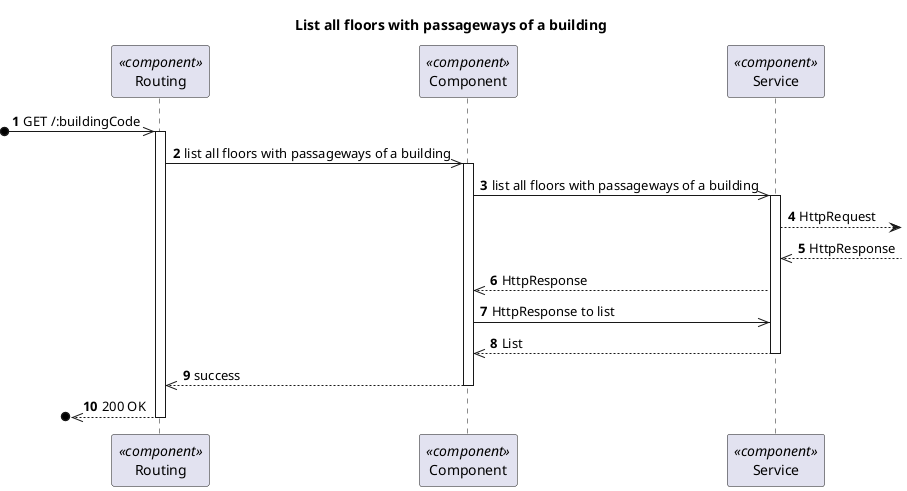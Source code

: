 @startuml Process View - Level 3 - List all floors with passageways of a building

autonumber
skinparam packageStyle rect

title List all floors with passageways of a building

participant "Routing" as routing <<component>>
participant "Component" as comp <<component>>
participant "Service" as service <<component>>


?o->> routing : GET /:buildingCode
activate routing
routing ->> comp : list all floors with passageways of a building

activate comp
comp ->> service : list all floors with passageways of a building

activate service
service --> : HttpRequest
service<<--  : HttpResponse
comp <<-- service : HttpResponse
comp ->> service: HttpResponse to list
comp <<-- service : List
deactivate service

comp -->> routing : success
deactivate comp

?o<<-- routing : 200 OK
deactivate routing

@enduml
